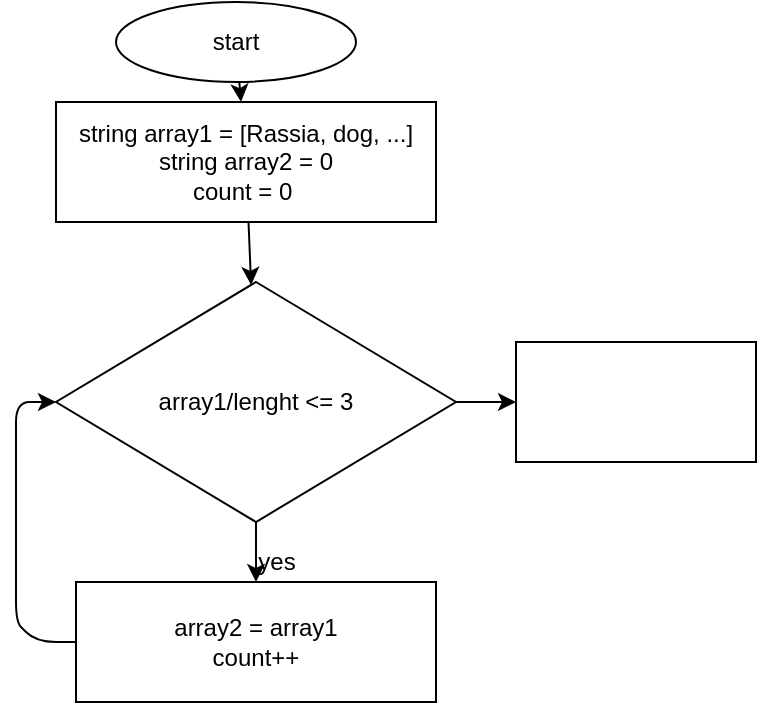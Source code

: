 <mxfile>
    <diagram id="c4kA1-NEkMiCOCxKOe_0" name="Page-1">
        <mxGraphModel dx="410" dy="411" grid="1" gridSize="10" guides="1" tooltips="1" connect="1" arrows="1" fold="1" page="1" pageScale="1" pageWidth="827" pageHeight="1169" math="0" shadow="0">
            <root>
                <mxCell id="0"/>
                <mxCell id="1" parent="0"/>
                <mxCell id="4" value="" style="edgeStyle=none;html=1;" edge="1" parent="1" source="2" target="3">
                    <mxGeometry relative="1" as="geometry"/>
                </mxCell>
                <mxCell id="2" value="start" style="ellipse;whiteSpace=wrap;html=1;" vertex="1" parent="1">
                    <mxGeometry x="60" y="10" width="120" height="40" as="geometry"/>
                </mxCell>
                <mxCell id="10" value="" style="edgeStyle=none;html=1;" edge="1" parent="1" source="3" target="9">
                    <mxGeometry relative="1" as="geometry"/>
                </mxCell>
                <mxCell id="3" value="string array1 = [Rassia, dog, ...]&lt;br&gt;string array2 = 0&lt;br&gt;count = 0&amp;nbsp;" style="whiteSpace=wrap;html=1;" vertex="1" parent="1">
                    <mxGeometry x="30" y="60" width="190" height="60" as="geometry"/>
                </mxCell>
                <mxCell id="12" value="" style="edgeStyle=none;html=1;" edge="1" parent="1" source="9" target="11">
                    <mxGeometry relative="1" as="geometry"/>
                </mxCell>
                <mxCell id="16" value="" style="edgeStyle=none;html=1;" edge="1" parent="1" source="9" target="15">
                    <mxGeometry relative="1" as="geometry"/>
                </mxCell>
                <mxCell id="9" value="array1/lenght &amp;lt;= 3" style="rhombus;whiteSpace=wrap;html=1;" vertex="1" parent="1">
                    <mxGeometry x="30" y="150" width="200" height="120" as="geometry"/>
                </mxCell>
                <mxCell id="14" style="edgeStyle=none;html=1;entryX=0;entryY=0.5;entryDx=0;entryDy=0;" edge="1" parent="1" source="11" target="9">
                    <mxGeometry relative="1" as="geometry">
                        <Array as="points">
                            <mxPoint x="20" y="330"/>
                            <mxPoint x="10" y="320"/>
                            <mxPoint x="10" y="260"/>
                            <mxPoint x="10" y="210"/>
                        </Array>
                    </mxGeometry>
                </mxCell>
                <mxCell id="11" value="array2 = array1&lt;br&gt;count++" style="whiteSpace=wrap;html=1;" vertex="1" parent="1">
                    <mxGeometry x="40" y="300" width="180" height="60" as="geometry"/>
                </mxCell>
                <mxCell id="13" value="yes" style="text;html=1;align=center;verticalAlign=middle;resizable=0;points=[];autosize=1;strokeColor=none;fillColor=none;" vertex="1" parent="1">
                    <mxGeometry x="125" y="280" width="30" height="20" as="geometry"/>
                </mxCell>
                <mxCell id="15" value="" style="whiteSpace=wrap;html=1;" vertex="1" parent="1">
                    <mxGeometry x="260" y="180" width="120" height="60" as="geometry"/>
                </mxCell>
            </root>
        </mxGraphModel>
    </diagram>
</mxfile>